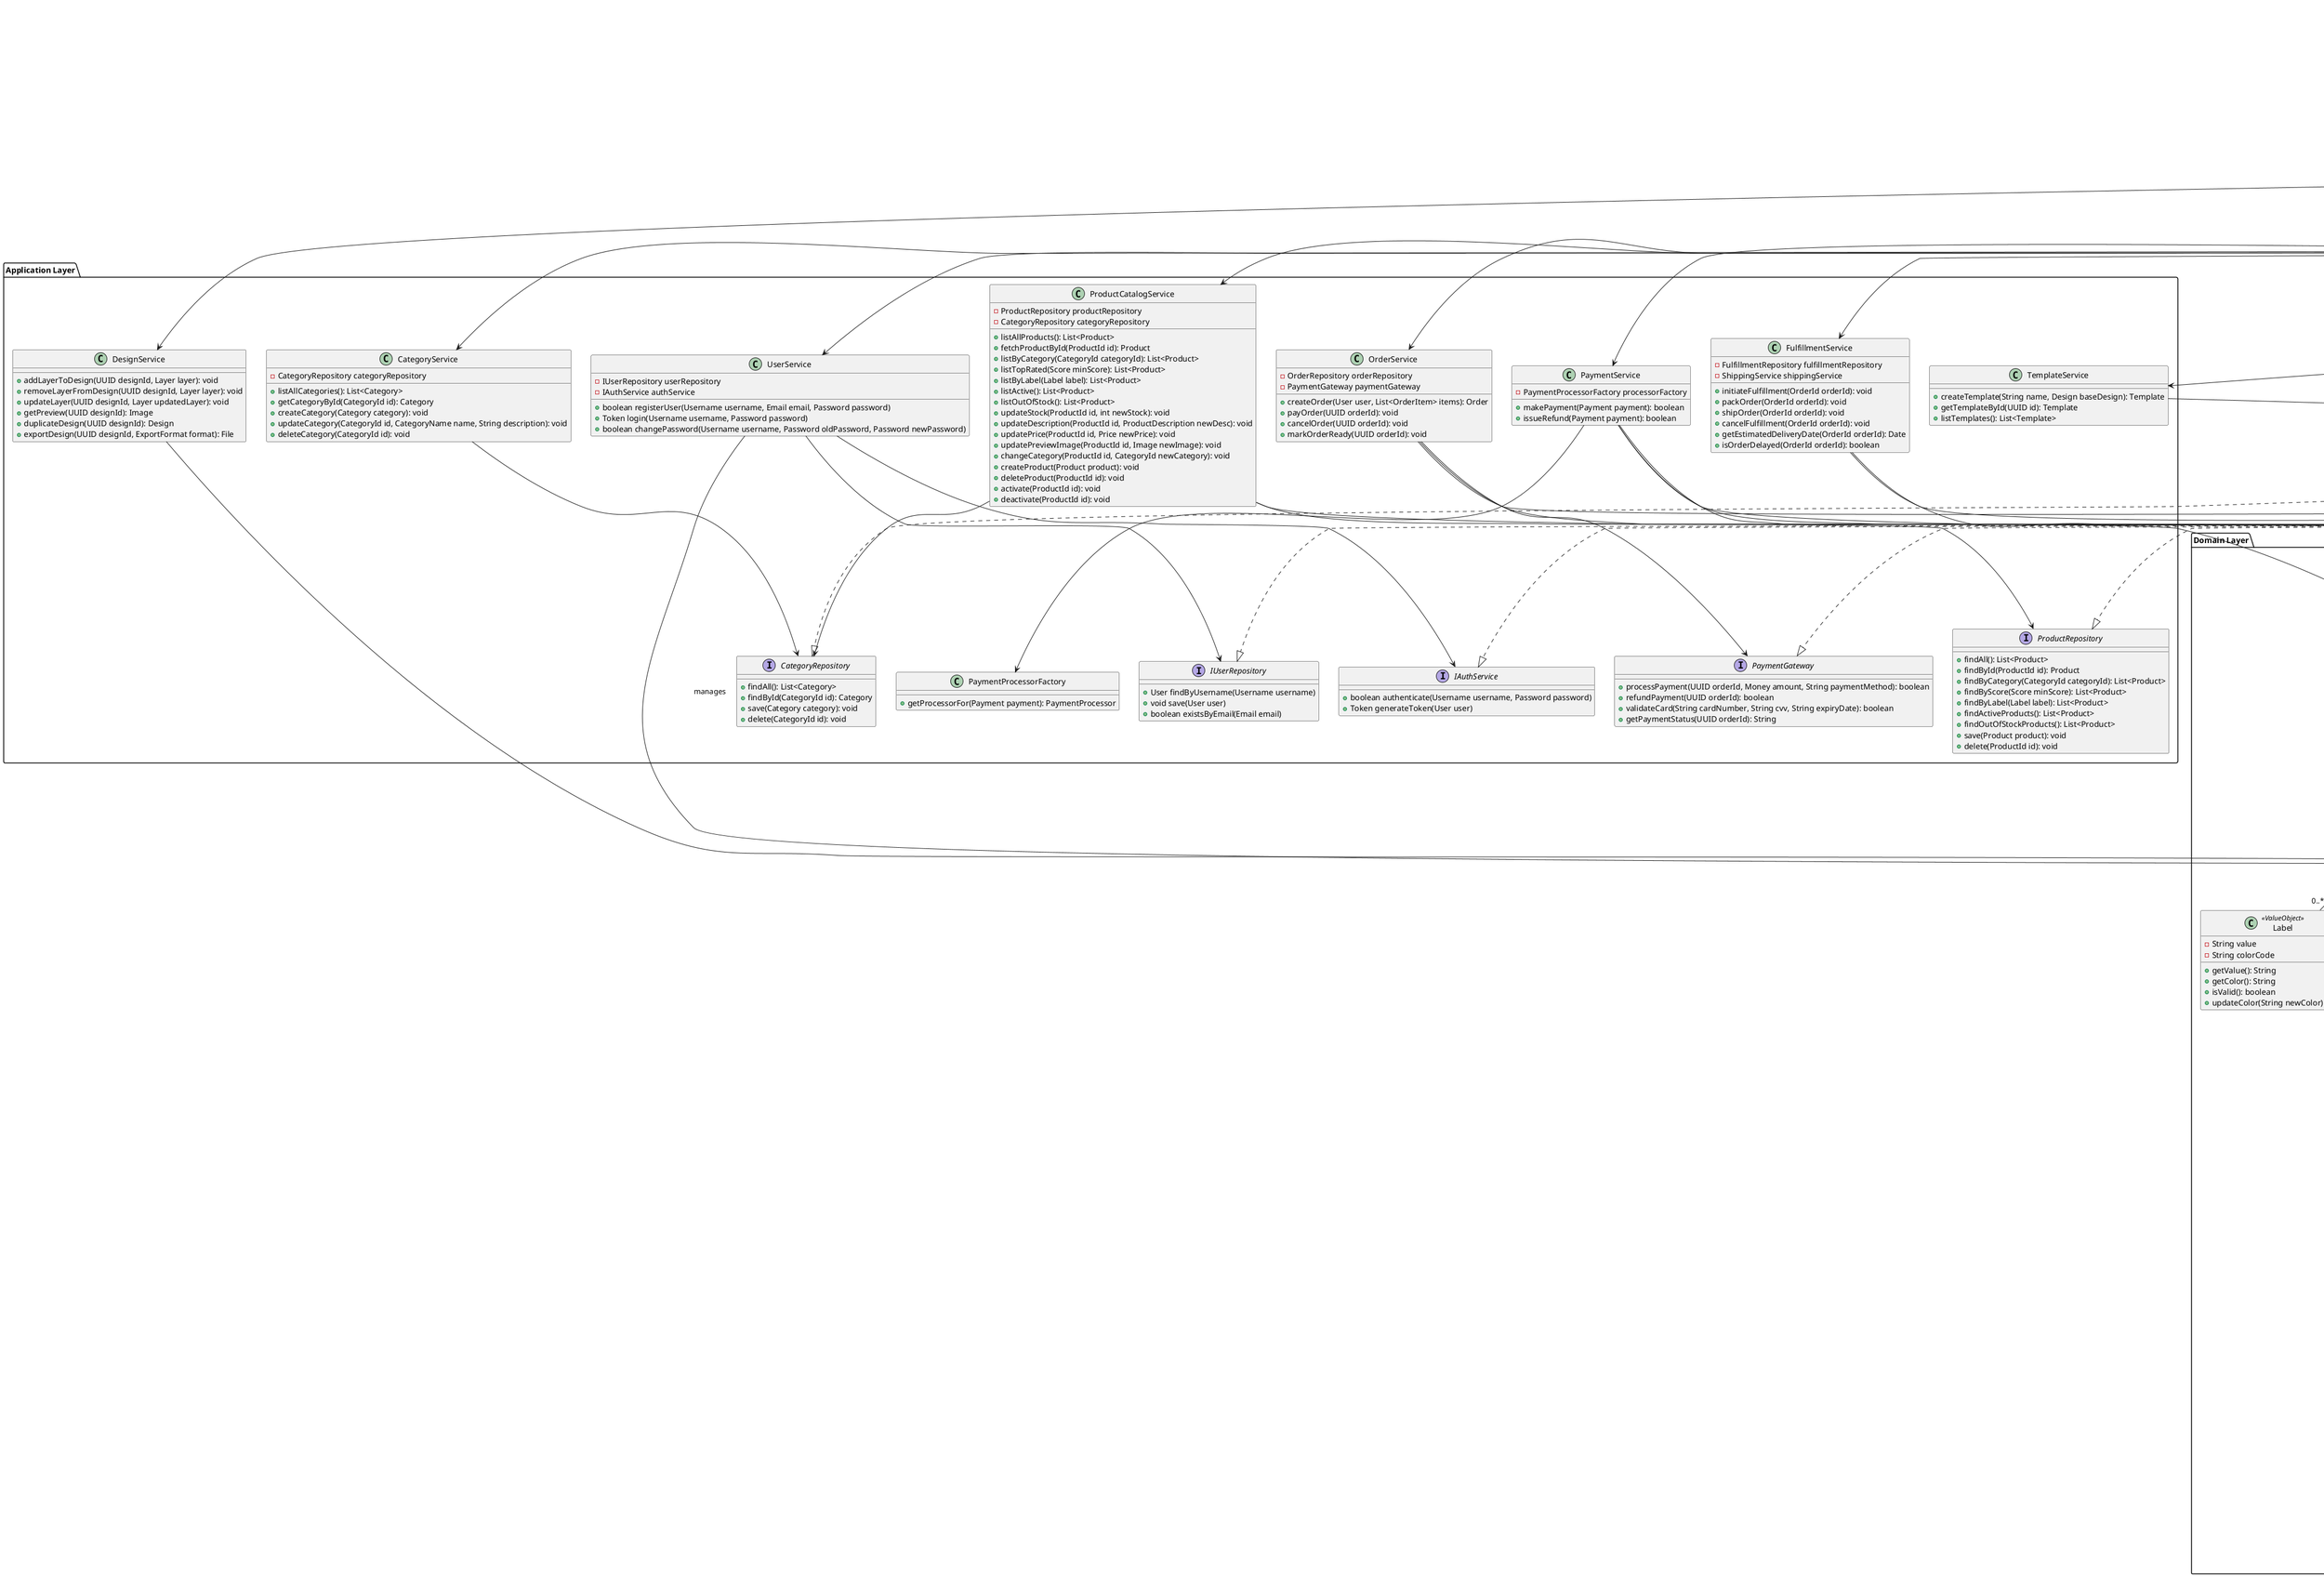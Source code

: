 @startuml
' =============================
' DOMAIN LAYER
' =============================
package "Domain Layer" {

  enum ExportFormat {
    IMAGE,
    PDF
  }

  enum TextAlignment {
    LEFT,
    CENTER,
    RIGHT
  }

  class Design <<Entity>> {
    - UUID id
    - String name
    - String description
    - UUID ownerId
    - Date creationDate
    - List<Layer> layers
    - boolean isPublic
    + addLayer(Layer layer): void
    + removeLayer(Layer layer): void
    + getPreview(): Image
    + getLayers(): List<Layer>
    + duplicateDesign(): Design
    + exportDesign(format: ExportFormat): File
  }

  abstract class Layer <<Entity>> {
    - String name
    - float positionX
    - float positionY
    - float rotation
    - float scale
    - int zIndex
    - boolean locked
    + move(float x, float y): void
    + scaleTo(float value): void
    + rotate(float degrees): void
    + lock(): void
    + unlock(): void
    + isLocked(): boolean
  }

  class TextLayer <<Entity>> extends Layer {
    - String text
    - String font
    - String color
    - float fontSize
    - TextAlignment alignment
    - boolean bold
    - boolean italic
    - boolean underline
    + updateText(String newText): void
    + changeFont(String newFont): void
    + changeColor(String newColor): void
    + changeFontSize(float newSize): void
    + changeAlignment(TextAlignment alignment): void
  }

  class ImageLayer <<Entity>> extends Layer {
    - String imageUrl
    - float opacity
    - float width
    - float height
    - boolean maintainAspectRatio
    + updateImage(String newUrl): void
    + changeOpacity(float newOpacity): void
    + getImageUrl(): String
    + resize(float newWidth, float newHeight): void
  }

  class ShapeLayer <<Entity>> extends Layer {
    - String shapeType
    - String fillColor
    - String borderColor
    - float borderWidth
    - String shapeId
    + updateShape(String newShapeType): void
    + updateColors(String newFillColor, String newBorderColor): void
  }

  class Template <<Entity>> {
    - UUID id
    - String name
    - String category
    - boolean isPremium
    - Design baseDesign
    + getDesign(): Design
  }

  Template "1" --> "1" Design : baseDesign
  Design "1" --> "*" Layer : contains
}

' =============================
' APPLICATION LAYER
' =============================
package "Application Layer" {

  class TemplateService {
    + createTemplate(String name, Design baseDesign): Template
    + getTemplateById(UUID id): Template
    + listTemplates(): List<Template>
  }

  class DesignService {
    + addLayerToDesign(UUID designId, Layer layer): void
    + removeLayerFromDesign(UUID designId, Layer layer): void
    + updateLayer(UUID designId, Layer updatedLayer): void
    + getPreview(UUID designId): Image
    + duplicateDesign(UUID designId): Design
    + exportDesign(UUID designId, ExportFormat format): File
  }

  TemplateService --> Template
  DesignService --> Design
}

' =============================
' INFRASTRUCTURE LAYER
' =============================
package "Infrastructure Layer" {

  class CloudinaryAdapter {
    + uploadImage(byte[] imageData): String
    + deleteImage(String imageUrl): void
    + transformImage(String url, Map<String, String> options): String
    + getImageMetadata(String url): ImageMetadata
  }

  ImageLayer --> CloudinaryAdapter : uses >
}

' =============================
' INTERFACE LAYER
' =============================
package "Interface Layer" {

  class TemplateController {
    + getTemplate(UUID id): Template
    + createTemplate(String name, Design baseDesign): Template
    + listTemplates(): List<Template>
  }

  class DesignController {
    + postLayer(UUID designId, Layer layer): void
    + deleteLayer(UUID designId, Layer layer): void
    + updateLayer(UUID designId, Layer updatedLayer): void
    + getPreview(UUID designId): Image
    + duplicateDesign(UUID designId): Design
    + exportDesign(UUID designId, ExportFormat format): File
  }

  TemplateController --> TemplateService
  DesignController --> DesignService
}

class OrderId <<ValueObject>> {
    - UUID value
  + OrderId(UUID value)
}

package "Domain Layer" {

  class Fulfillment <<Entity>> {
    - UUID id
    - OrderId orderId
    - FulfillmentStatus status
    - FulfillmentDate fulfillmentDate
    - boolean isCanceled
    - Date shippedAt
    - Date packedAt
    + start(): void
    + markPacked(): void
    + markShipped(): void
    + getStatus(): FulfillmentStatus
    + cancel(): void
    + isDelayed(): boolean
    + estimateDeliveryDate(): Date
  }

  enum FulfillmentStatus {
    PENDING
    IN_PRODUCTION
    PACKED
    SHIPPED
    DELIVERED
    CANCELED
  }

  interface FulfillmentRepository {
    + save(Fulfillment fulfillment): void
    + findByOrderId(OrderId orderId): Fulfillment
    + updateStatus(OrderId orderId, FulfillmentStatus status): void
  }

  class FulfillmentDate <<ValueObject>> {
    - Date startedAt
    - Date completedAt
    + getStartedAt(): Date
    + getCompletedAt(): Date
    + calculateDuration(): long
  }

  Fulfillment --> OrderId
  Fulfillment --> FulfillmentStatus
  Fulfillment --> FulfillmentDate
}

' =============================
' APPLICATION LAYER
' =============================
package "Application Layer" {

  class FulfillmentService {
    - FulfillmentRepository fulfillmentRepository
    - ShippingService shippingService
    + initiateFulfillment(OrderId orderId): void
    + packOrder(OrderId orderId): void
    + shipOrder(OrderId orderId): void
    + cancelFulfillment(OrderId orderId): void
    + getEstimatedDeliveryDate(OrderId orderId): Date
    + isOrderDelayed(OrderId orderId): boolean
  }

  FulfillmentService --> Fulfillment
  FulfillmentService --> FulfillmentRepository
}

' =============================
' INFRASTRUCTURE LAYER
' =============================
package "Infrastructure Layer" {

  class FulfillmentRepositoryImpl {
    - Map<OrderId, Fulfillment> database
    + save(Fulfillment fulfillment): void
    + findByOrderId(OrderId orderId): Fulfillment
    + updateStatus(OrderId orderId, FulfillmentStatus status): void
  }

  FulfillmentRepositoryImpl ..|> FulfillmentRepository
}

' =============================
' INTERFACE LAYER
' =============================
package "Interface Layer" {

  class FulfillmentController {
    - FulfillmentService fulfillmentService
    + startFulfillment(OrderId orderId): String
    + packOrder(OrderId orderId): String
    + shipOrder(OrderId orderId): String
    + cancelFulfillment(OrderId orderId): String
    + getEstimatedDeliveryDate(OrderId orderId): Date
    + isOrderDelayed(OrderId orderId): boolean
  }

  FulfillmentController --> FulfillmentService
}


class OrderId <<ValueObject>> {
    - UUID value
  + OrderId(UUID value)
}

 class Money <<ValueObject>> {
      - BigDecimal amount
      - Currency currency
      + BigDecimal getAmount()
      + Currency getCurrency()
      + Money add(Money other)
      + Money subtract(Money other)
      + Money multiply(double multiplier)
    }

package "Domain Layer" {

  class Order <<Entity>> {
    - OrderId id
    - Date orderDate
    - OrderStatus status
    - User customer
    - List<OrderItem> items
    + calculateTotal(): Money
    + markAsReady(): void
    + addItem(OrderItem item): void
  }

  Order --> OrderId

  class OrderItem <<Entity>> {
    - UUID id
    - ProductName productName
    - Quantity quantity
    - Money unitPrice
    + getSubtotal(): Money
  }

  enum OrderStatus {
    PENDING
    PAID
    CANCELLED
    READY_FOR_PRODUCTION
  }

  interface OrderRepository {
    + save(Order order): void
    + findById(UUID id): Order
    + update(Order order): void
  }

  class Quantity <<ValueObject>> {
    - int value
    + getValue(): int
  }

  class ProductName <<ValueObject>> {
    - String value
    + getValue(): String
  }

  class User <<Entity>> {
    - UUID id
    - String fullName
    - String email
    + getFullName(): String
    + getEmail(): String
  }

  Order --> OrderItem : contains >
  Order --> OrderStatus
  Order --> User : placed by >
  OrderItem --> Money
  OrderItem --> Quantity
  OrderItem --> ProductName
}

' =============================
' APPLICATION LAYER
' =============================


package "Application Layer" {

  interface PaymentGateway {
    + processPayment(UUID orderId, Money amount, String paymentMethod): boolean
    + refundPayment(UUID orderId): boolean
    + validateCard(String cardNumber, String cvv, String expiryDate): boolean
    + getPaymentStatus(UUID orderId): String
  }

  class OrderService {
    - OrderRepository orderRepository
    - PaymentGateway paymentGateway
    + createOrder(User user, List<OrderItem> items): Order
    + payOrder(UUID orderId): void
    + cancelOrder(UUID orderId): void
    + markOrderReady(UUID orderId): void
  }

  OrderService --> Order
  OrderService --> OrderRepository
  OrderService --> PaymentGateway
}

' =============================
' INFRASTRUCTURE LAYER
' =============================
package "Infrastructure Layer" {

  class OrderRepositoryImpl {
    - Map<UUID, Order> database
    + save(Order order): void
    + findById(UUID id): Order
    + update(Order order): void
  }

  class PaymentGatewayAdapter {
    + processPayment(UUID orderId, Money amount, String paymentMethod): boolean
    + refundPayment(UUID orderId): boolean
    + validateCard(String cardNumber, String cvv, String expiryDate): boolean
    + getPaymentStatus(UUID orderId): String
  }

  OrderRepositoryImpl ..|> OrderRepository
  PaymentGatewayAdapter ..|> PaymentGateway
}

' =============================
' INTERFACE LAYER
' =============================
package "Interface Layer" {

  class OrderController {
    - OrderService orderService
    + postOrder(User user, List<OrderItem> items): Order
    + payOrder(UUID orderId): void
    + cancelOrder(UUID orderId): void
    + markReady(UUID orderId): void
  }

  OrderController --> OrderService
}

class Money <<ValueObject>> {
  - BigDecimal amount
  - Currency currency
  + BigDecimal getAmount()
  + Currency getCurrency()
  + Money add(Money other)
  + Money subtract(Money other)
  + Money multiply(double multiplier)
}

package "Domain Layer" {
    enum PaymentStatus {
        PENDING,
        COMPLETED,
        FAILED,
        REFUNDED
    }

  class Payment <<Entity>> {
    - UUID id
    - Money amount
    - PaymentStatus status;

    + getStatus(): PaymentStatus
    + getAmount(): Money
  }

  interface PaymentProcessor {
    + processPayment(Payment payment): boolean
    + refundPayment(Payment payment): boolean
  }

  class PaymentEvent <<DomainEvent>> {
    - UUID paymentId
    - String eventType
    - Date timestamp
    - String details
  }

  class Invoice {
    - UUID id
    - Payment payment
    - String invoiceNumber
    - Date issuedAt
  }

  class PaymentRetryPolicy {
    + shouldRetry(Payment payment): boolean
    + getNextRetryDelay(Payment payment): Duration
  }

  class PaymentSpecification {
    + isSatisfiedBy(Payment payment): boolean
  }

  Payment --> Money
  Payment --> PaymentEvent
  Payment --> Invoice
}

' =============================
' APPLICATION LAYER
' =============================

package "Application Layer" {

  class PaymentService {
    - PaymentProcessorFactory processorFactory
    + makePayment(Payment payment): boolean
    + issueRefund(Payment payment): boolean
  }

  class PaymentProcessorFactory {
    + getProcessorFor(Payment payment): PaymentProcessor
  }

  PaymentService --> Payment
  PaymentService --> PaymentProcessorFactory
  PaymentService --> PaymentSpecification
  PaymentService --> PaymentRetryPolicy
}

' =============================
' INFRASTRUCTURE LAYER
' =============================
package "Infrastructure Layer" {

  class StripePaymentAdapter {
    - String stripeApiKey
    + processPayment(Payment payment): boolean
    + refundPayment(Payment payment): boolean
  }

  class "Stripe API" {
    + createPaymentIntent(BigDecimal amount, String currency): String
    + confirmPayment(String paymentIntentId): boolean
  }

  StripePaymentAdapter --> "Stripe API"
  StripePaymentAdapter ..|> PaymentProcessor
}

' =============================
' INTERFACE LAYER
' =============================
package "Interface Layer" {

  class PaymentController {
    - PaymentService paymentService
    + pay(Payment payment): boolean
    + refund(Payment payment): boolean
  }

  class AuthenticatedUser {
    - UUID userId
    - List<Role> roles
    + hasRole(String role): boolean
  }

  PaymentController --> PaymentService
  PaymentController --> AuthenticatedUser
}

    class Money <<ValueObject>> {
      - BigDecimal amount
      - Currency currency
      + BigDecimal getAmount()
      + Currency getCurrency()
      + Money add(Money other)
      + Money subtract(Money other)
      + Money multiply(double multiplier)
    }


package "Domain Layer" {

  class ProductId <<ValueObject>> {
    - UUID value
    + getValue(): UUID
  }

  class CategoryId <<ValueObject>> {
    - UUID value
    + getValue(): UUID
  }

  class CategoryName <<ValueObject>> {
    - String value
    + getValue(): String
  }

  class Image <<ValueObject>> {
    - String url
    + getUrl(): String
  }

  class ProductDescription <<ValueObject>> {
    - String value
    + getValue(): String
    + isValid(): boolean
  }

  class Score <<ValueObject>> {
    - float value
    - int maxValue
    + getValue(): float
    + getPercentage(): float
    + isValid(): boolean
    + compareTo(Score other): int
  }

  class Label <<ValueObject>> {
    - String value
    - String colorCode
    + getValue(): String
    + getColor(): String
    + isValid(): boolean
    + updateColor(String newColor): void
  }

  class Product <<Entity>> {
    - ProductId id
    - String title
    - ProductDescription description
    - Money price
    - List<Label> tags
    - Score rating
    - Image previewImage
    - int stock
    - boolean isActive
    - LocalDateTime createdAt
    - LocalDateTime updatedAt
    + getInfo(): String
    + getPreview(): Image
    + calculateAverageScore(): float
    + addTag(Label tag): void
    + removeTag(Label tag): void
    + updateStock(int newStock): void
    + updateDescription(ProductDescription newDescription): void
    + updatePrice(Price newPrice): void
    + updatePreviewImage(Image newImage): void
    + activate(): void
    + deactivate(): void
  }

  class Category <<Entity>> {
    - CategoryId id
    - CategoryName name
    - String description
    - List<Product> products
    + getName(): String
    + getDescription(): String
    + addProduct(Product product): void
    + removeProduct(Product product): void
  }

  Product *-- ProductId
  Product *-- ProductDescription
  Product *-- Money
  Product *-- Score
  Product *-- "0..*" Label
  Product *-- Image
  Product --> Category

  Category *-- CategoryId
  Category *-- CategoryName
}

' =============================
' APPLICATION LAYER
' =============================
package "Application Layer" {

  interface ProductRepository {
    + findAll(): List<Product>
    + findById(ProductId id): Product
    + findByCategory(CategoryId categoryId): List<Product>
    + findByScore(Score minScore): List<Product>
    + findByLabel(Label label): List<Product>
    + findActiveProducts(): List<Product>
    + findOutOfStockProducts(): List<Product>
    + save(Product product): void
    + delete(ProductId id): void
  }

  interface CategoryRepository {
    + findAll(): List<Category>
    + findById(CategoryId id): Category
    + save(Category category): void
    + delete(CategoryId id): void
  }

  class ProductCatalogService {
    - ProductRepository productRepository
    - CategoryRepository categoryRepository
    + listAllProducts(): List<Product>
    + fetchProductById(ProductId id): Product
    + listByCategory(CategoryId categoryId): List<Product>
    + listTopRated(Score minScore): List<Product>
    + listByLabel(Label label): List<Product>
    + listActive(): List<Product>
    + listOutOfStock(): List<Product>
    + updateStock(ProductId id, int newStock): void
    + updateDescription(ProductId id, ProductDescription newDesc): void
    + updatePrice(ProductId id, Price newPrice): void
    + updatePreviewImage(ProductId id, Image newImage): void
    + changeCategory(ProductId id, CategoryId newCategory): void
    + createProduct(Product product): void
    + deleteProduct(ProductId id): void
    + activate(ProductId id): void
    + deactivate(ProductId id): void
  }

  class CategoryService {
    - CategoryRepository categoryRepository
    + listAllCategories(): List<Category>
    + getCategoryById(CategoryId id): Category
    + createCategory(Category category): void
    + updateCategory(CategoryId id, CategoryName name, String description): void
    + deleteCategory(CategoryId id): void
  }

  ProductCatalogService --> Product
  ProductCatalogService --> ProductRepository
  ProductCatalogService --> CategoryRepository
  CategoryService --> CategoryRepository
}

' =============================
' INFRASTRUCTURE LAYER
' =============================
package "Infrastructure Layer" {

  class ProductRepositoryImpl {
    - List<Product> productsDB
    + findAll(): List<Product>
    + findById(ProductId id): Product
    + findByCategory(CategoryId categoryId): List<Product>
    + findByScore(Score minScore): List<Product>
    + findByLabel(Label label): List<Product>
    + findActiveProducts(): List<Product>
    + findOutOfStockProducts(): List<Product>
    + save(Product product): void
    + delete(ProductId id): void
  }

  class CategoryRepositoryImpl {
    - List<Category> categoriesDB
    + findAll(): List<Category>
    + findById(CategoryId id): Category
    + save(Category category): void
    + delete(CategoryId id): void
  }

  class CloudinaryImageService {
    - String cloudName
    + getImageUrl(String imageId): String
    + deleteImage(String imageUrl): void
    + transformImage(String imageUrl, Map<String, String> options): String
  }

  ProductRepositoryImpl --> CloudinaryImageService
  ProductRepositoryImpl ..|> ProductRepository
  CategoryRepositoryImpl ..|> CategoryRepository
}

' =============================
' INTERFACE LAYER
' =============================
package "Interface Layer" {

  class ProductCatalogController {
    - ProductCatalogService catalogService
    + getAll(): List<Product>
    + getById(ProductId id): Product
    + getByCategory(CategoryId categoryId): List<Product>
    + getTopRated(float minScore): List<Product>
    + getByLabel(String label): List<Product>
    + getActive(): List<Product>
    + getOutOfStock(): List<Product>
    + create(Product product): void
    + updateStock(ProductId id, int newStock): void
    + updatePrice(ProductId id, Price newPrice): void
    + updateDescription(ProductId id, ProductDescription newDesc): void
    + updateImage(ProductId id, Image newImage): void
    + changeCategory(ProductId id, CategoryId newCategory): void
    + activate(ProductId id): void
    + deactivate(ProductId id): void
    + delete(ProductId id): void
  }

  class CategoryController {
    - CategoryService categoryService
    + getAllCategories(): List<Category>
    + getCategory(CategoryId id): Category
    + createCategory(Category category): void
    + updateCategory(CategoryId id, CategoryName name, String description): void
    + deleteCategory(CategoryId id): void
  }

  ProductCatalogController --> ProductCatalogService
  CategoryController --> CategoryService
}

package "Shared Kernel" {
  note "Domain-Driven Design Shared Kernel" as N1

  ' ==== VALUE OBJECTS ====
  package "Value Objects" {
    class Money <<ValueObject>> {
      - BigDecimal amount
      - Currency currency
      + BigDecimal getAmount()
      + Currency getCurrency()
      + Money add(Money other)
      + Money subtract(Money other)
      + Money multiply(double multiplier)
    }

    class OrderId <<ValueObject>> {
    - UUID value
      + OrderId(UUID value)
    }

    class Currency <<ValueObject>> {
      - String code
      + String getCode()
      + {static} Currency fromCode(String code)
    }

    class Address <<ValueObject>> {
      - String street
      - String city
      - String state
      - String zipCode
      - String country
      + boolean equals(Object other)
      + String toString()
      + boolean isValid()
    }

    abstract class Id<T> <<ValueObject>> {
      - T value
      # Id(T value)
      + T getValue()
      + boolean equals(Object other)
      + int hashCode()
    }

    class EntityId <<ValueObject>> {
      + EntityId(UUID value)
    }

    class CustomerName <<ValueObject>> {
      - String value
      + String getValue()
    }
  }

  ' ==== ENTITIES ====
  package "Entities" {
    abstract class Entity<ID extends Id<?>> {
      - ID id
      # Entity(ID id)
      + ID getId()
      + boolean equals(Object other)
      + int hashCode()
    }


  }

  ' ==== SERVICES ====
  package "Infrastructure Services" {
    interface ImageService {
      + String uploadImage(byte[] imageData)
      + void deleteImage(String imageUrl)
      + String transformImage(String imageUrl, Map<String, Object> options)
      + ImageMetadata getImageMetadata(String imageUrl)
    }

    class ImageMetadata {
      - int width
      - int height
      - String format
      - long size
    }

    interface DateTimeService {
      + LocalDateTime getCurrentDateTime()
      + LocalDate getCurrentDate()
      + LocalDateTime convertToUserTimeZone(LocalDateTime dateTime, String timeZoneId)
    }
  }

  ' ==== REPOSITORIES ====
  package "Repository Interfaces" {
    interface Repository<T extends Entity<ID>, ID extends Id<?>> {
      + Optional<T> findById(ID id)
      + List<T> findAll()
      + void save(T entity)
      + void delete(T entity)
      + boolean existsById(ID id)
    }
  }

  ' ==== DOMAIN SERVICES ====
  package "Domain Services" {
    interface NotificationService {
      + void sendNotification(Notification notification)
      + List<Notification> getPendingNotifications(UserId userId)
    }

    class Notification {
      - UUID id
      - String message
      - NotificationType type
      - Object payload
    }

    enum NotificationType {
      EMAIL
      PUSH
      SMS
      IN_APP
    }
  }

  ' ==== EXCEPTIONS ====
  package "Exceptions" {
    abstract class DomainException {
      # DomainException(String message)
    }

    class ValidationException {
      + ValidationException(String message)
    }

    class ResourceNotFoundException {
      + ResourceNotFoundException(String message)
    }

    class BusinessRuleViolationException {
      + BusinessRuleViolationException(String message)
    }
  }

  ' ==== UTILITIES ====
  package "Utilities" {
    class ValidationUtils {
      + {static} boolean isValidEmail(String email)
      + {static} boolean isValidPhone(String phone)
      + {static} boolean isValidPostalCode(String postalCode, String country)
    }
  }

  ' ==== EVENTS ====
  package "Domain Events" {
    abstract class DomainEvent {
      - UUID eventId
      - LocalDateTime occurredOn
      # DomainEvent()
      + UUID getEventId()
      + LocalDateTime getOccurredOn()
    }

    interface DomainEventPublisher {
      + void publish(DomainEvent event)
      + void registerHandler(Class<? extends DomainEvent> eventType, DomainEventHandler handler)
    }

    interface DomainEventHandler<T extends DomainEvent> {
      + void handle(T event)
    }
  }

  ' ===== RELATIONSHIPS =====
  Money --> Currency
  EntityId --|> Id
  DomainException <|-- ValidationException
  DomainException <|-- ResourceNotFoundException
  DomainException <|-- BusinessRuleViolationException
  Notification --> NotificationType
}


' =============================
' DOMAIN LAYER
' =============================
package "Domain Layer" {
  class User <<Entity>> {
    - UUID id
    - Username username
    - Email email
    - Password password
    - Set<Role> roles
    - Address address
    + boolean isAuthorized(String permission)
    + boolean changePassword(Password oldPassword, Password newPassword)
  }

  class Username <<ValueObject>> {
    - String value
    + Username(String value)
    + String getValue()
    + boolean isValid()
  }

  class Email <<ValueObject>> {
    - String value
    + Email(String value)
    + String getValue()
    + boolean isValid()
  }

  class Password <<ValueObject>> {
    - String hash
    - String salt
    - Date createdAt
    - boolean expired
    + static Password createFromPlainText(String plainText)
    + boolean matches(String plainText)
    + boolean isExpired()
  }

  class Role <<ValueObject>> {
    - String name
    + String getName()
  }

  class Address <<ValueObject>> {
    - String street
    - String city
    - String state
    - String zipCode
    - String country
    + boolean equals(Object other)
    + String toString()
  }

  class Token <<ValueObject>> {
    - String value
    + Token(String value)
    + String getValue()
    + boolean isValid()
  }

  User --> Username
  User --> Email
  User --> Password
  User "1" --> "0..*" Role
  User --> Address
}

' =============================
' APPLICATION LAYER
' =============================
package "Application Layer" {
  interface IUserRepository {
    + User findByUsername(Username username)
    + void save(User user)
    + boolean existsByEmail(Email email)
  }

  interface IAuthService {
    + boolean authenticate(Username username, Password password)
    + Token generateToken(User user)
  }

  class UserService {
    - IUserRepository userRepository
    - IAuthService authService
    + boolean registerUser(Username username, Email email, Password password)
    + Token login(Username username, Password password)
    + boolean changePassword(Username username, Password oldPassword, Password newPassword)
  }

  UserService --> IUserRepository
  UserService --> IAuthService
  UserService --> User : «manages»
}

' =============================
' INFRASTRUCTURE LAYER
' =============================
package "Infrastructure Layer" {
  class UserRepositoryImpl {
    + User findByUsername(Username username)
    + void save(User user)
    + boolean existsByEmail(Email email)
  }

  class JwtAuthService {
    + boolean authenticate(Username username, Password password)
    + Token generateToken(User user)
  }

  UserRepositoryImpl ..|> IUserRepository
  JwtAuthService ..|> IAuthService
  JwtAuthService --> User : «validates»
}

' =============================
' INTERFACE/PRESENTATION LAYER
' =============================
package "Interface Layer" {
  class UserController {
    - UserService userService
    + ResponseEntity<Boolean> register(String username, String email, String password)
    + ResponseEntity<String> login(String username, String password)
    + ResponseEntity<Boolean> changePassword(String username, String oldPassword, String newPassword)
  }

  UserController --> UserService
}

@enduml
